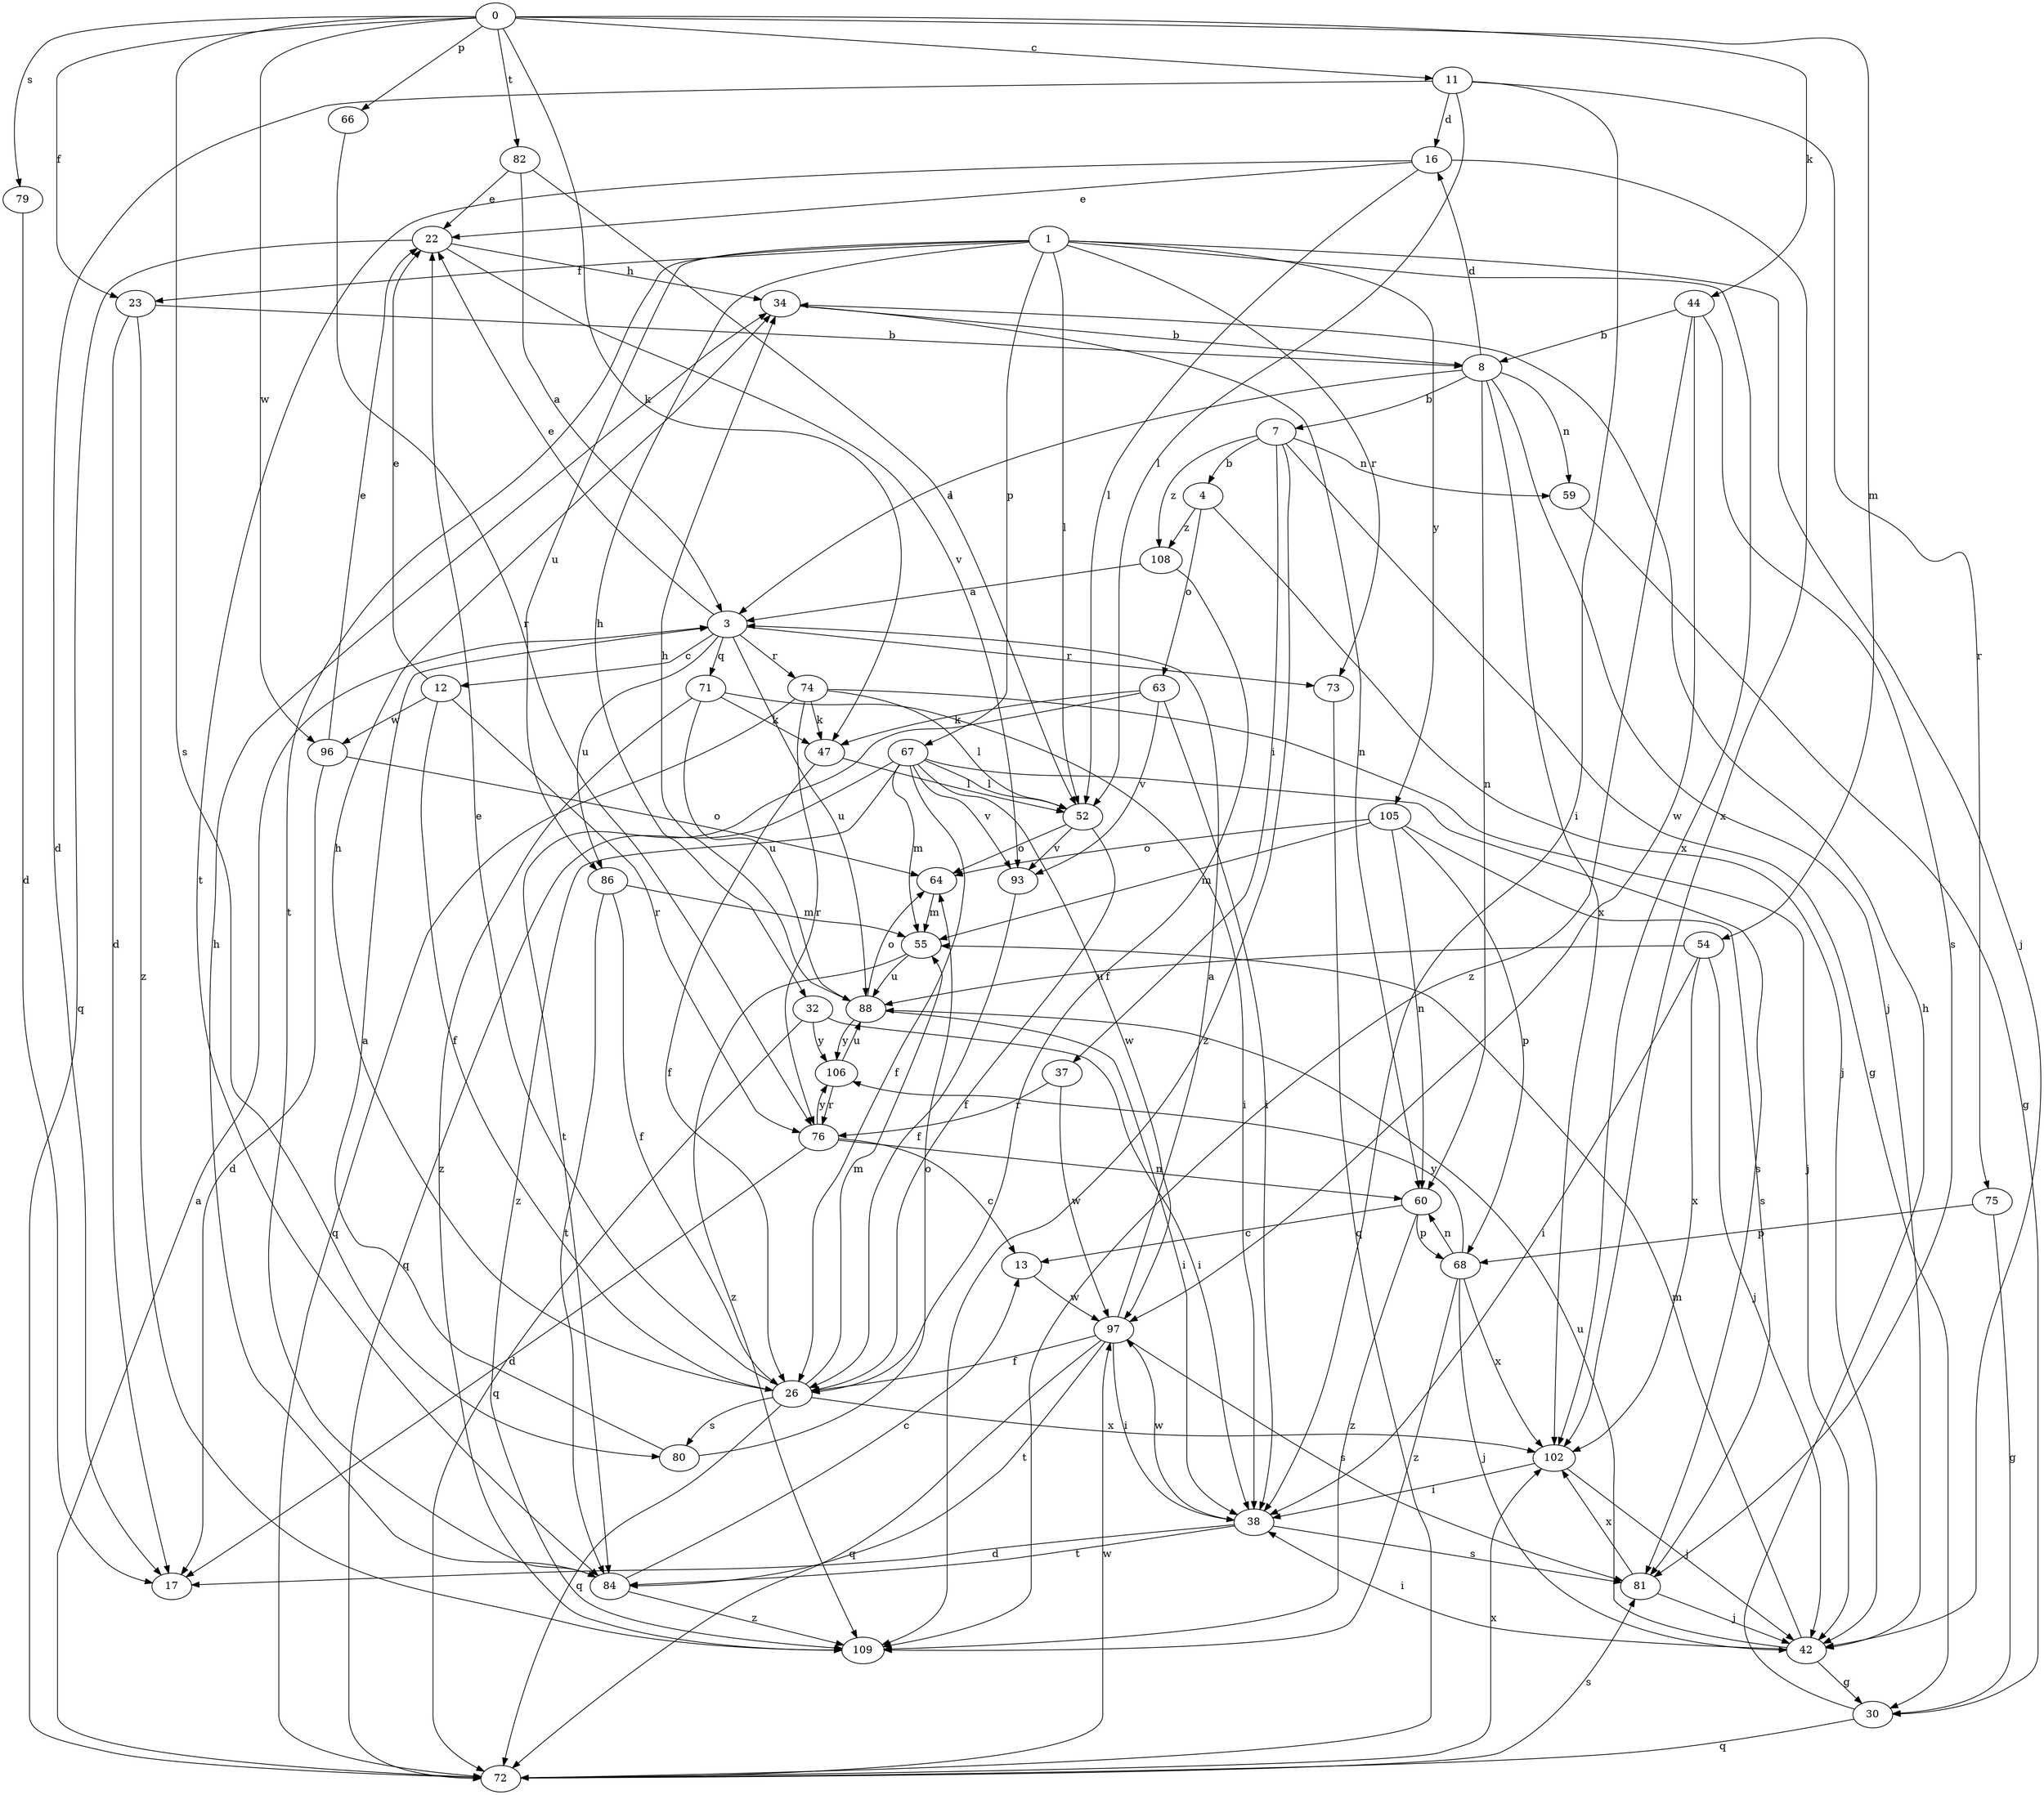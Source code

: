 strict digraph  {
0;
1;
3;
4;
7;
8;
11;
12;
13;
16;
17;
22;
23;
26;
30;
32;
34;
37;
38;
42;
44;
47;
52;
54;
55;
59;
60;
63;
64;
66;
67;
68;
71;
72;
73;
74;
75;
76;
79;
80;
81;
82;
84;
86;
88;
93;
96;
97;
102;
105;
106;
108;
109;
0 -> 11  [label=c];
0 -> 23  [label=f];
0 -> 44  [label=k];
0 -> 47  [label=k];
0 -> 54  [label=m];
0 -> 66  [label=p];
0 -> 79  [label=s];
0 -> 80  [label=s];
0 -> 82  [label=t];
0 -> 96  [label=w];
1 -> 23  [label=f];
1 -> 32  [label=h];
1 -> 42  [label=j];
1 -> 52  [label=l];
1 -> 67  [label=p];
1 -> 73  [label=r];
1 -> 84  [label=t];
1 -> 86  [label=u];
1 -> 102  [label=x];
1 -> 105  [label=y];
3 -> 12  [label=c];
3 -> 22  [label=e];
3 -> 71  [label=q];
3 -> 73  [label=r];
3 -> 74  [label=r];
3 -> 86  [label=u];
3 -> 88  [label=u];
4 -> 42  [label=j];
4 -> 63  [label=o];
4 -> 108  [label=z];
7 -> 4  [label=b];
7 -> 30  [label=g];
7 -> 37  [label=i];
7 -> 59  [label=n];
7 -> 108  [label=z];
7 -> 109  [label=z];
8 -> 3  [label=a];
8 -> 7  [label=b];
8 -> 16  [label=d];
8 -> 42  [label=j];
8 -> 59  [label=n];
8 -> 60  [label=n];
8 -> 102  [label=x];
11 -> 16  [label=d];
11 -> 17  [label=d];
11 -> 38  [label=i];
11 -> 52  [label=l];
11 -> 75  [label=r];
12 -> 22  [label=e];
12 -> 26  [label=f];
12 -> 76  [label=r];
12 -> 96  [label=w];
13 -> 97  [label=w];
16 -> 22  [label=e];
16 -> 52  [label=l];
16 -> 84  [label=t];
16 -> 102  [label=x];
22 -> 34  [label=h];
22 -> 72  [label=q];
22 -> 93  [label=v];
23 -> 8  [label=b];
23 -> 17  [label=d];
23 -> 109  [label=z];
26 -> 22  [label=e];
26 -> 34  [label=h];
26 -> 55  [label=m];
26 -> 72  [label=q];
26 -> 80  [label=s];
26 -> 102  [label=x];
30 -> 34  [label=h];
30 -> 72  [label=q];
32 -> 38  [label=i];
32 -> 72  [label=q];
32 -> 106  [label=y];
34 -> 8  [label=b];
34 -> 60  [label=n];
37 -> 76  [label=r];
37 -> 97  [label=w];
38 -> 17  [label=d];
38 -> 81  [label=s];
38 -> 84  [label=t];
38 -> 97  [label=w];
42 -> 30  [label=g];
42 -> 38  [label=i];
42 -> 55  [label=m];
42 -> 88  [label=u];
44 -> 8  [label=b];
44 -> 81  [label=s];
44 -> 97  [label=w];
44 -> 109  [label=z];
47 -> 26  [label=f];
47 -> 52  [label=l];
52 -> 26  [label=f];
52 -> 64  [label=o];
52 -> 93  [label=v];
54 -> 38  [label=i];
54 -> 42  [label=j];
54 -> 88  [label=u];
54 -> 102  [label=x];
55 -> 88  [label=u];
55 -> 109  [label=z];
59 -> 30  [label=g];
60 -> 13  [label=c];
60 -> 68  [label=p];
60 -> 109  [label=z];
63 -> 38  [label=i];
63 -> 47  [label=k];
63 -> 84  [label=t];
63 -> 93  [label=v];
64 -> 55  [label=m];
66 -> 76  [label=r];
67 -> 26  [label=f];
67 -> 52  [label=l];
67 -> 55  [label=m];
67 -> 72  [label=q];
67 -> 81  [label=s];
67 -> 93  [label=v];
67 -> 97  [label=w];
67 -> 109  [label=z];
68 -> 42  [label=j];
68 -> 60  [label=n];
68 -> 102  [label=x];
68 -> 106  [label=y];
68 -> 109  [label=z];
71 -> 38  [label=i];
71 -> 47  [label=k];
71 -> 88  [label=u];
71 -> 109  [label=z];
72 -> 3  [label=a];
72 -> 81  [label=s];
72 -> 97  [label=w];
72 -> 102  [label=x];
73 -> 72  [label=q];
74 -> 42  [label=j];
74 -> 47  [label=k];
74 -> 52  [label=l];
74 -> 72  [label=q];
74 -> 76  [label=r];
75 -> 30  [label=g];
75 -> 68  [label=p];
76 -> 13  [label=c];
76 -> 17  [label=d];
76 -> 60  [label=n];
76 -> 106  [label=y];
79 -> 17  [label=d];
80 -> 3  [label=a];
80 -> 64  [label=o];
81 -> 42  [label=j];
81 -> 102  [label=x];
82 -> 3  [label=a];
82 -> 22  [label=e];
82 -> 52  [label=l];
84 -> 13  [label=c];
84 -> 34  [label=h];
84 -> 109  [label=z];
86 -> 26  [label=f];
86 -> 55  [label=m];
86 -> 84  [label=t];
88 -> 34  [label=h];
88 -> 38  [label=i];
88 -> 64  [label=o];
88 -> 106  [label=y];
93 -> 26  [label=f];
96 -> 17  [label=d];
96 -> 22  [label=e];
96 -> 64  [label=o];
97 -> 3  [label=a];
97 -> 26  [label=f];
97 -> 38  [label=i];
97 -> 72  [label=q];
97 -> 81  [label=s];
97 -> 84  [label=t];
102 -> 38  [label=i];
102 -> 42  [label=j];
105 -> 55  [label=m];
105 -> 60  [label=n];
105 -> 64  [label=o];
105 -> 68  [label=p];
105 -> 81  [label=s];
106 -> 76  [label=r];
106 -> 88  [label=u];
108 -> 3  [label=a];
108 -> 26  [label=f];
}
